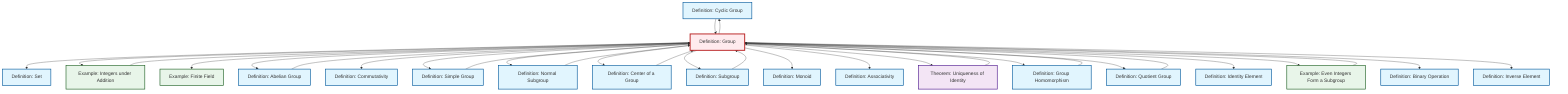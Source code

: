 graph TD
    classDef definition fill:#e1f5fe,stroke:#01579b,stroke-width:2px
    classDef theorem fill:#f3e5f5,stroke:#4a148c,stroke-width:2px
    classDef axiom fill:#fff3e0,stroke:#e65100,stroke-width:2px
    classDef example fill:#e8f5e9,stroke:#1b5e20,stroke-width:2px
    classDef current fill:#ffebee,stroke:#b71c1c,stroke-width:3px
    def-cyclic-group["Definition: Cyclic Group"]:::definition
    def-quotient-group["Definition: Quotient Group"]:::definition
    def-identity-element["Definition: Identity Element"]:::definition
    def-set["Definition: Set"]:::definition
    def-group["Definition: Group"]:::definition
    def-commutativity["Definition: Commutativity"]:::definition
    ex-finite-field["Example: Finite Field"]:::example
    ex-integers-addition["Example: Integers under Addition"]:::example
    def-simple-group["Definition: Simple Group"]:::definition
    def-inverse-element["Definition: Inverse Element"]:::definition
    def-normal-subgroup["Definition: Normal Subgroup"]:::definition
    def-center-of-group["Definition: Center of a Group"]:::definition
    def-associativity["Definition: Associativity"]:::definition
    def-abelian-group["Definition: Abelian Group"]:::definition
    def-monoid["Definition: Monoid"]:::definition
    ex-even-integers-subgroup["Example: Even Integers Form a Subgroup"]:::example
    def-subgroup["Definition: Subgroup"]:::definition
    def-binary-operation["Definition: Binary Operation"]:::definition
    thm-unique-identity["Theorem: Uniqueness of Identity"]:::theorem
    def-homomorphism["Definition: Group Homomorphism"]:::definition
    ex-integers-addition --> def-group
    def-group --> def-set
    def-cyclic-group --> def-group
    def-group --> ex-integers-addition
    def-group --> ex-finite-field
    def-group --> def-abelian-group
    def-normal-subgroup --> def-group
    def-group --> def-commutativity
    def-group --> def-simple-group
    def-group --> def-normal-subgroup
    def-quotient-group --> def-group
    def-group --> def-center-of-group
    def-group --> def-subgroup
    def-simple-group --> def-group
    def-group --> def-monoid
    def-group --> def-associativity
    def-abelian-group --> def-group
    ex-even-integers-subgroup --> def-group
    def-group --> thm-unique-identity
    def-homomorphism --> def-group
    def-group --> def-homomorphism
    def-group --> def-quotient-group
    def-group --> def-identity-element
    def-group --> def-cyclic-group
    def-group --> ex-even-integers-subgroup
    def-group --> def-binary-operation
    def-center-of-group --> def-group
    def-subgroup --> def-group
    def-group --> def-inverse-element
    thm-unique-identity --> def-group
    class def-group current